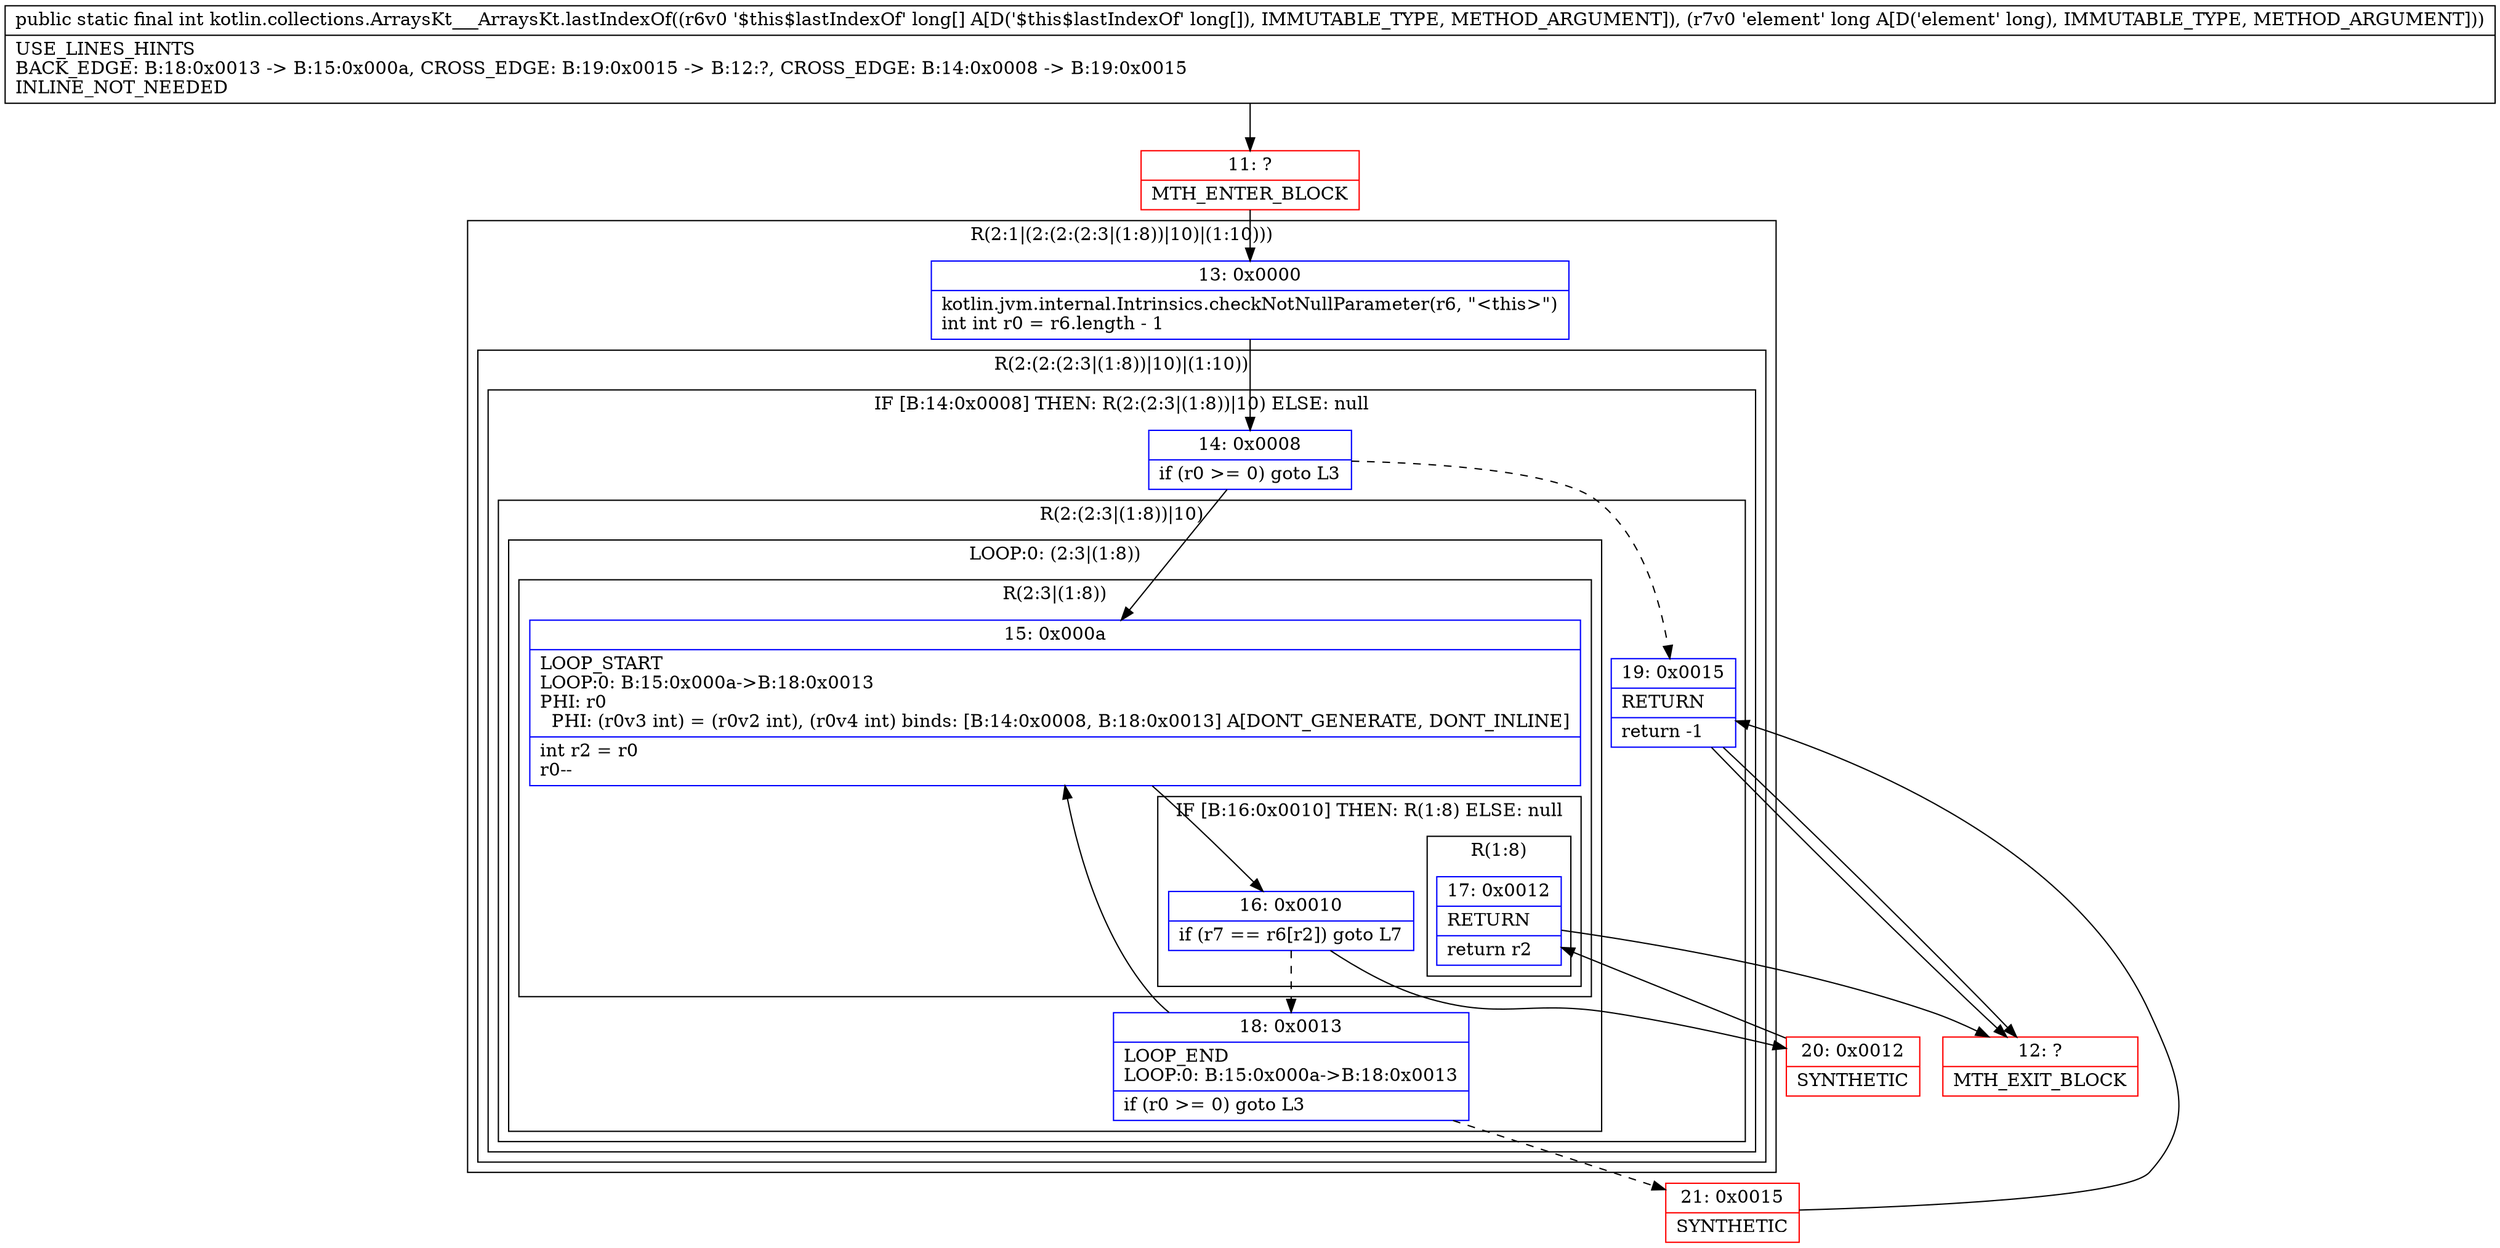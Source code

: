 digraph "CFG forkotlin.collections.ArraysKt___ArraysKt.lastIndexOf([JJ)I" {
subgraph cluster_Region_198713797 {
label = "R(2:1|(2:(2:(2:3|(1:8))|10)|(1:10)))";
node [shape=record,color=blue];
Node_13 [shape=record,label="{13\:\ 0x0000|kotlin.jvm.internal.Intrinsics.checkNotNullParameter(r6, \"\<this\>\")\lint int r0 = r6.length \- 1\l}"];
subgraph cluster_Region_80345964 {
label = "R(2:(2:(2:3|(1:8))|10)|(1:10))";
node [shape=record,color=blue];
subgraph cluster_IfRegion_438726194 {
label = "IF [B:14:0x0008] THEN: R(2:(2:3|(1:8))|10) ELSE: null";
node [shape=record,color=blue];
Node_14 [shape=record,label="{14\:\ 0x0008|if (r0 \>= 0) goto L3\l}"];
subgraph cluster_Region_1591720694 {
label = "R(2:(2:3|(1:8))|10)";
node [shape=record,color=blue];
subgraph cluster_LoopRegion_1566692535 {
label = "LOOP:0: (2:3|(1:8))";
node [shape=record,color=blue];
Node_18 [shape=record,label="{18\:\ 0x0013|LOOP_END\lLOOP:0: B:15:0x000a\-\>B:18:0x0013\l|if (r0 \>= 0) goto L3\l}"];
subgraph cluster_Region_794052565 {
label = "R(2:3|(1:8))";
node [shape=record,color=blue];
Node_15 [shape=record,label="{15\:\ 0x000a|LOOP_START\lLOOP:0: B:15:0x000a\-\>B:18:0x0013\lPHI: r0 \l  PHI: (r0v3 int) = (r0v2 int), (r0v4 int) binds: [B:14:0x0008, B:18:0x0013] A[DONT_GENERATE, DONT_INLINE]\l|int r2 = r0\lr0\-\-\l}"];
subgraph cluster_IfRegion_394068183 {
label = "IF [B:16:0x0010] THEN: R(1:8) ELSE: null";
node [shape=record,color=blue];
Node_16 [shape=record,label="{16\:\ 0x0010|if (r7 == r6[r2]) goto L7\l}"];
subgraph cluster_Region_437950210 {
label = "R(1:8)";
node [shape=record,color=blue];
Node_17 [shape=record,label="{17\:\ 0x0012|RETURN\l|return r2\l}"];
}
}
}
}
Node_19 [shape=record,label="{19\:\ 0x0015|RETURN\l|return \-1\l}"];
}
}
subgraph cluster_Region_1134342684 {
label = "R(1:10)";
node [shape=record,color=blue];
Node_19 [shape=record,label="{19\:\ 0x0015|RETURN\l|return \-1\l}"];
}
}
}
Node_11 [shape=record,color=red,label="{11\:\ ?|MTH_ENTER_BLOCK\l}"];
Node_21 [shape=record,color=red,label="{21\:\ 0x0015|SYNTHETIC\l}"];
Node_20 [shape=record,color=red,label="{20\:\ 0x0012|SYNTHETIC\l}"];
Node_12 [shape=record,color=red,label="{12\:\ ?|MTH_EXIT_BLOCK\l}"];
MethodNode[shape=record,label="{public static final int kotlin.collections.ArraysKt___ArraysKt.lastIndexOf((r6v0 '$this$lastIndexOf' long[] A[D('$this$lastIndexOf' long[]), IMMUTABLE_TYPE, METHOD_ARGUMENT]), (r7v0 'element' long A[D('element' long), IMMUTABLE_TYPE, METHOD_ARGUMENT]))  | USE_LINES_HINTS\lBACK_EDGE: B:18:0x0013 \-\> B:15:0x000a, CROSS_EDGE: B:19:0x0015 \-\> B:12:?, CROSS_EDGE: B:14:0x0008 \-\> B:19:0x0015\lINLINE_NOT_NEEDED\l}"];
MethodNode -> Node_11;Node_13 -> Node_14;
Node_14 -> Node_15;
Node_14 -> Node_19[style=dashed];
Node_18 -> Node_15;
Node_18 -> Node_21[style=dashed];
Node_15 -> Node_16;
Node_16 -> Node_18[style=dashed];
Node_16 -> Node_20;
Node_17 -> Node_12;
Node_19 -> Node_12;
Node_19 -> Node_12;
Node_11 -> Node_13;
Node_21 -> Node_19;
Node_20 -> Node_17;
}

